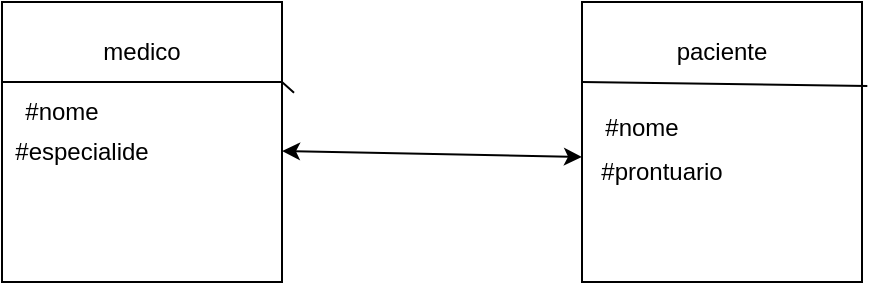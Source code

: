 <mxfile version="24.4.2" type="device">
  <diagram name="Página-1" id="OiHRwYwMHBK58RIdK7k8">
    <mxGraphModel dx="794" dy="420" grid="1" gridSize="10" guides="1" tooltips="1" connect="1" arrows="1" fold="1" page="1" pageScale="1" pageWidth="827" pageHeight="1169" math="0" shadow="0">
      <root>
        <mxCell id="0" />
        <mxCell id="1" parent="0" />
        <mxCell id="wxnqJXgmLUIvw7YWhs6d-1" value="" style="whiteSpace=wrap;html=1;aspect=fixed;" vertex="1" parent="1">
          <mxGeometry x="40" y="30" width="140" height="140" as="geometry" />
        </mxCell>
        <mxCell id="wxnqJXgmLUIvw7YWhs6d-8" value="medico" style="text;html=1;align=center;verticalAlign=middle;whiteSpace=wrap;rounded=0;" vertex="1" parent="1">
          <mxGeometry x="80" y="40" width="60" height="30" as="geometry" />
        </mxCell>
        <mxCell id="wxnqJXgmLUIvw7YWhs6d-10" value="" style="endArrow=none;html=1;rounded=0;" edge="1" parent="1" target="wxnqJXgmLUIvw7YWhs6d-1">
          <mxGeometry width="50" height="50" relative="1" as="geometry">
            <mxPoint x="40" y="100" as="sourcePoint" />
            <mxPoint x="90" y="50" as="targetPoint" />
          </mxGeometry>
        </mxCell>
        <mxCell id="wxnqJXgmLUIvw7YWhs6d-12" value="" style="endArrow=none;html=1;rounded=0;entryX=1.043;entryY=0.324;entryDx=0;entryDy=0;entryPerimeter=0;" edge="1" parent="1" target="wxnqJXgmLUIvw7YWhs6d-1">
          <mxGeometry width="50" height="50" relative="1" as="geometry">
            <mxPoint x="40" y="70" as="sourcePoint" />
            <mxPoint x="110" y="70" as="targetPoint" />
            <Array as="points">
              <mxPoint x="180" y="70" />
            </Array>
          </mxGeometry>
        </mxCell>
        <mxCell id="wxnqJXgmLUIvw7YWhs6d-14" value="#nome" style="text;html=1;align=center;verticalAlign=middle;whiteSpace=wrap;rounded=0;" vertex="1" parent="1">
          <mxGeometry x="40" y="70" width="60" height="30" as="geometry" />
        </mxCell>
        <mxCell id="wxnqJXgmLUIvw7YWhs6d-15" value="#especialide" style="text;html=1;align=center;verticalAlign=middle;whiteSpace=wrap;rounded=0;" vertex="1" parent="1">
          <mxGeometry x="50" y="90" width="60" height="30" as="geometry" />
        </mxCell>
        <mxCell id="wxnqJXgmLUIvw7YWhs6d-17" value="" style="whiteSpace=wrap;html=1;aspect=fixed;" vertex="1" parent="1">
          <mxGeometry x="330" y="30" width="140" height="140" as="geometry" />
        </mxCell>
        <mxCell id="wxnqJXgmLUIvw7YWhs6d-18" value="paciente" style="text;html=1;align=center;verticalAlign=middle;whiteSpace=wrap;rounded=0;" vertex="1" parent="1">
          <mxGeometry x="370" y="40" width="60" height="30" as="geometry" />
        </mxCell>
        <mxCell id="wxnqJXgmLUIvw7YWhs6d-19" value="" style="endArrow=none;html=1;rounded=0;entryX=1.019;entryY=0.3;entryDx=0;entryDy=0;entryPerimeter=0;" edge="1" parent="1" target="wxnqJXgmLUIvw7YWhs6d-17">
          <mxGeometry width="50" height="50" relative="1" as="geometry">
            <mxPoint x="330" y="70" as="sourcePoint" />
            <mxPoint x="410" y="70" as="targetPoint" />
          </mxGeometry>
        </mxCell>
        <mxCell id="wxnqJXgmLUIvw7YWhs6d-20" value="#nome&lt;div&gt;&lt;br&gt;&lt;/div&gt;" style="text;html=1;align=center;verticalAlign=middle;whiteSpace=wrap;rounded=0;" vertex="1" parent="1">
          <mxGeometry x="330" y="85" width="60" height="30" as="geometry" />
        </mxCell>
        <mxCell id="wxnqJXgmLUIvw7YWhs6d-21" value="#prontuario" style="text;html=1;align=center;verticalAlign=middle;whiteSpace=wrap;rounded=0;" vertex="1" parent="1">
          <mxGeometry x="340" y="100" width="60" height="30" as="geometry" />
        </mxCell>
        <mxCell id="wxnqJXgmLUIvw7YWhs6d-22" value="" style="endArrow=classic;startArrow=classic;html=1;rounded=0;entryX=0;entryY=0.75;entryDx=0;entryDy=0;" edge="1" parent="1" target="wxnqJXgmLUIvw7YWhs6d-20">
          <mxGeometry width="50" height="50" relative="1" as="geometry">
            <mxPoint x="180" y="104.5" as="sourcePoint" />
            <mxPoint x="250" y="104.5" as="targetPoint" />
          </mxGeometry>
        </mxCell>
      </root>
    </mxGraphModel>
  </diagram>
</mxfile>
